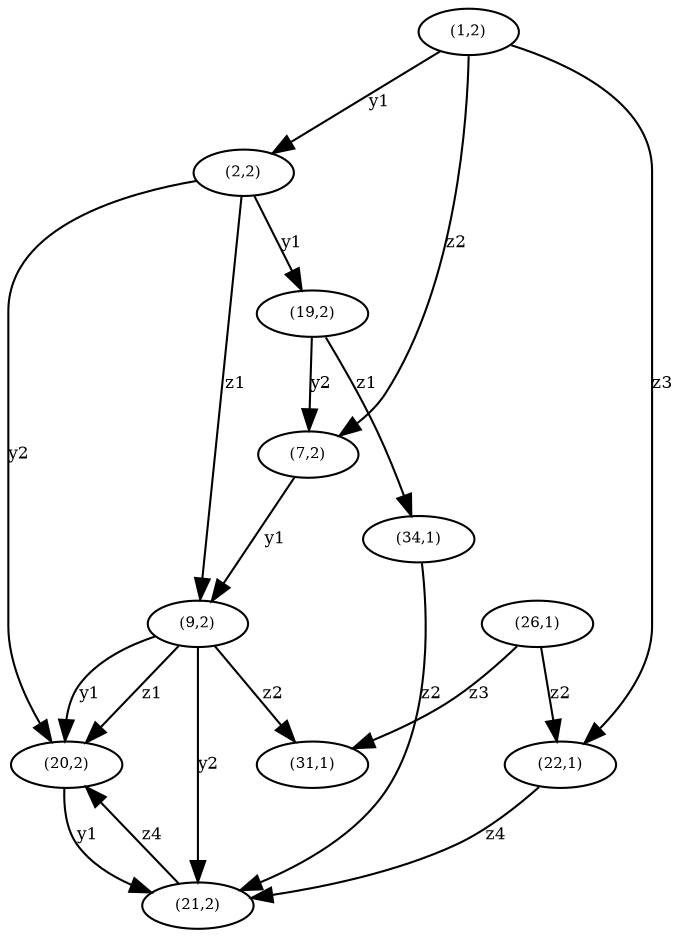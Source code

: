 digraph D2_2 {
"Hv(1,2)" [label="(1,2)",fontsize=7,width=.01,height=.01];
"Hv(1,2)" -> "Hv(2,2)" [label="y1",fontsize=8];
"Hv(1,2)" -> "Hv(7,2)" [label="z2",fontsize=8];
"Hv(1,2)" -> "Hv(22,1)" [label="z3",fontsize=8];
"Hv(2,2)" [label="(2,2)",fontsize=7,width=.01,height=.01];
"Hv(2,2)" -> "Hv(20,2)" [label="y2",fontsize=8];
"Hv(2,2)" -> "Hv(19,2)" [label="y1",fontsize=8];
"Hv(2,2)" -> "Hv(9,2)" [label="z1",fontsize=8];
"Hv(7,2)" [label="(7,2)",fontsize=7,width=.01,height=.01];
"Hv(7,2)" -> "Hv(9,2)" [label="y1",fontsize=8];
"Hv(9,2)" [label="(9,2)",fontsize=7,width=.01,height=.01];
"Hv(9,2)" -> "Hv(20,2)" [label="y1",fontsize=8];
"Hv(9,2)" -> "Hv(21,2)" [label="y2",fontsize=8];
"Hv(9,2)" -> "Hv(20,2)" [label="z1",fontsize=8];
"Hv(9,2)" -> "Hv(31,1)" [label="z2",fontsize=8];
"Hv(19,2)" [label="(19,2)",fontsize=7,width=.01,height=.01];
"Hv(19,2)" -> "Hv(7,2)" [label="y2",fontsize=8];
"Hv(19,2)" -> "Hv(34,1)" [label="z1",fontsize=8];
"Hv(20,2)" [label="(20,2)",fontsize=7,width=.01,height=.01];
"Hv(20,2)" -> "Hv(21,2)" [label="y1",fontsize=8];
"Hv(21,2)" [label="(21,2)",fontsize=7,width=.01,height=.01];
"Hv(21,2)" -> "Hv(20,2)" [label="z4",fontsize=8];
"Hv(22,1)" [label="(22,1)",fontsize=7,width=.01,height=.01];
"Hv(22,1)" -> "Hv(21,2)" [label="z4",fontsize=8];
"Hv(26,1)" [label="(26,1)",fontsize=7,width=.01,height=.01];
"Hv(26,1)" -> "Hv(22,1)" [label="z2",fontsize=8];
"Hv(26,1)" -> "Hv(31,1)" [label="z3",fontsize=8];
"Hv(31,1)" [label="(31,1)",fontsize=7,width=.01,height=.01];
"Hv(34,1)" [label="(34,1)",fontsize=7,width=.01,height=.01];
"Hv(34,1)" -> "Hv(21,2)" [label="z2",fontsize=8];}
